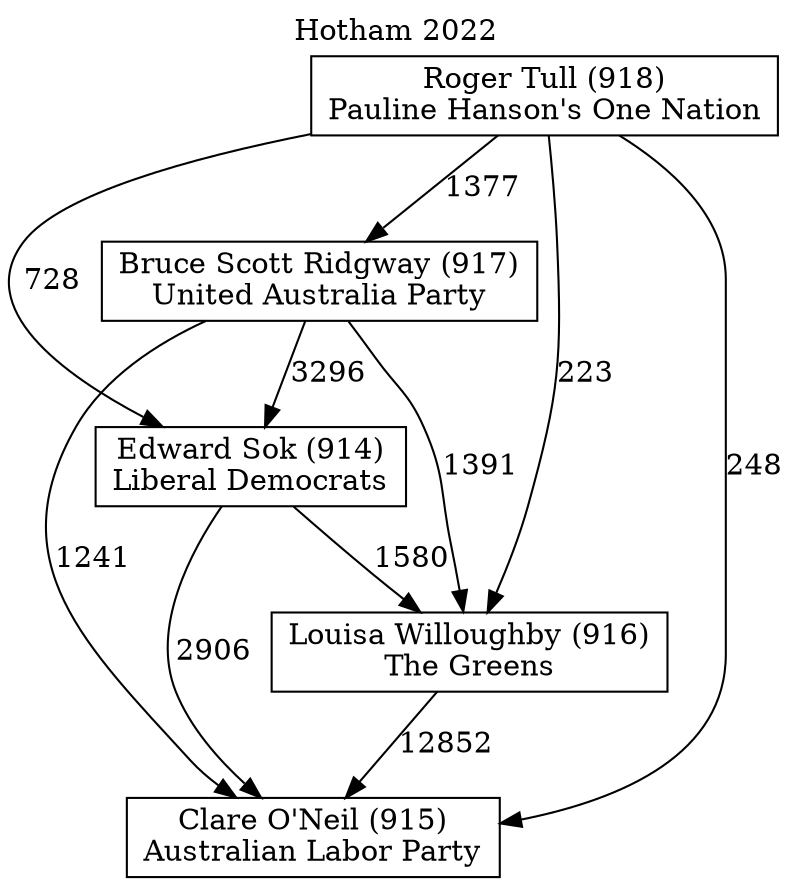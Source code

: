 // House preference flow
digraph "Clare O'Neil (915)_Hotham_2022" {
	graph [label="Hotham 2022" labelloc=t mclimit=10]
	node [shape=box]
	"Clare O'Neil (915)" [label="Clare O'Neil (915)
Australian Labor Party"]
	"Louisa Willoughby (916)" [label="Louisa Willoughby (916)
The Greens"]
	"Edward Sok (914)" [label="Edward Sok (914)
Liberal Democrats"]
	"Bruce Scott Ridgway (917)" [label="Bruce Scott Ridgway (917)
United Australia Party"]
	"Roger Tull (918)" [label="Roger Tull (918)
Pauline Hanson's One Nation"]
	"Louisa Willoughby (916)" -> "Clare O'Neil (915)" [label=12852]
	"Edward Sok (914)" -> "Louisa Willoughby (916)" [label=1580]
	"Bruce Scott Ridgway (917)" -> "Edward Sok (914)" [label=3296]
	"Roger Tull (918)" -> "Bruce Scott Ridgway (917)" [label=1377]
	"Edward Sok (914)" -> "Clare O'Neil (915)" [label=2906]
	"Bruce Scott Ridgway (917)" -> "Clare O'Neil (915)" [label=1241]
	"Roger Tull (918)" -> "Clare O'Neil (915)" [label=248]
	"Roger Tull (918)" -> "Edward Sok (914)" [label=728]
	"Bruce Scott Ridgway (917)" -> "Louisa Willoughby (916)" [label=1391]
	"Roger Tull (918)" -> "Louisa Willoughby (916)" [label=223]
}
